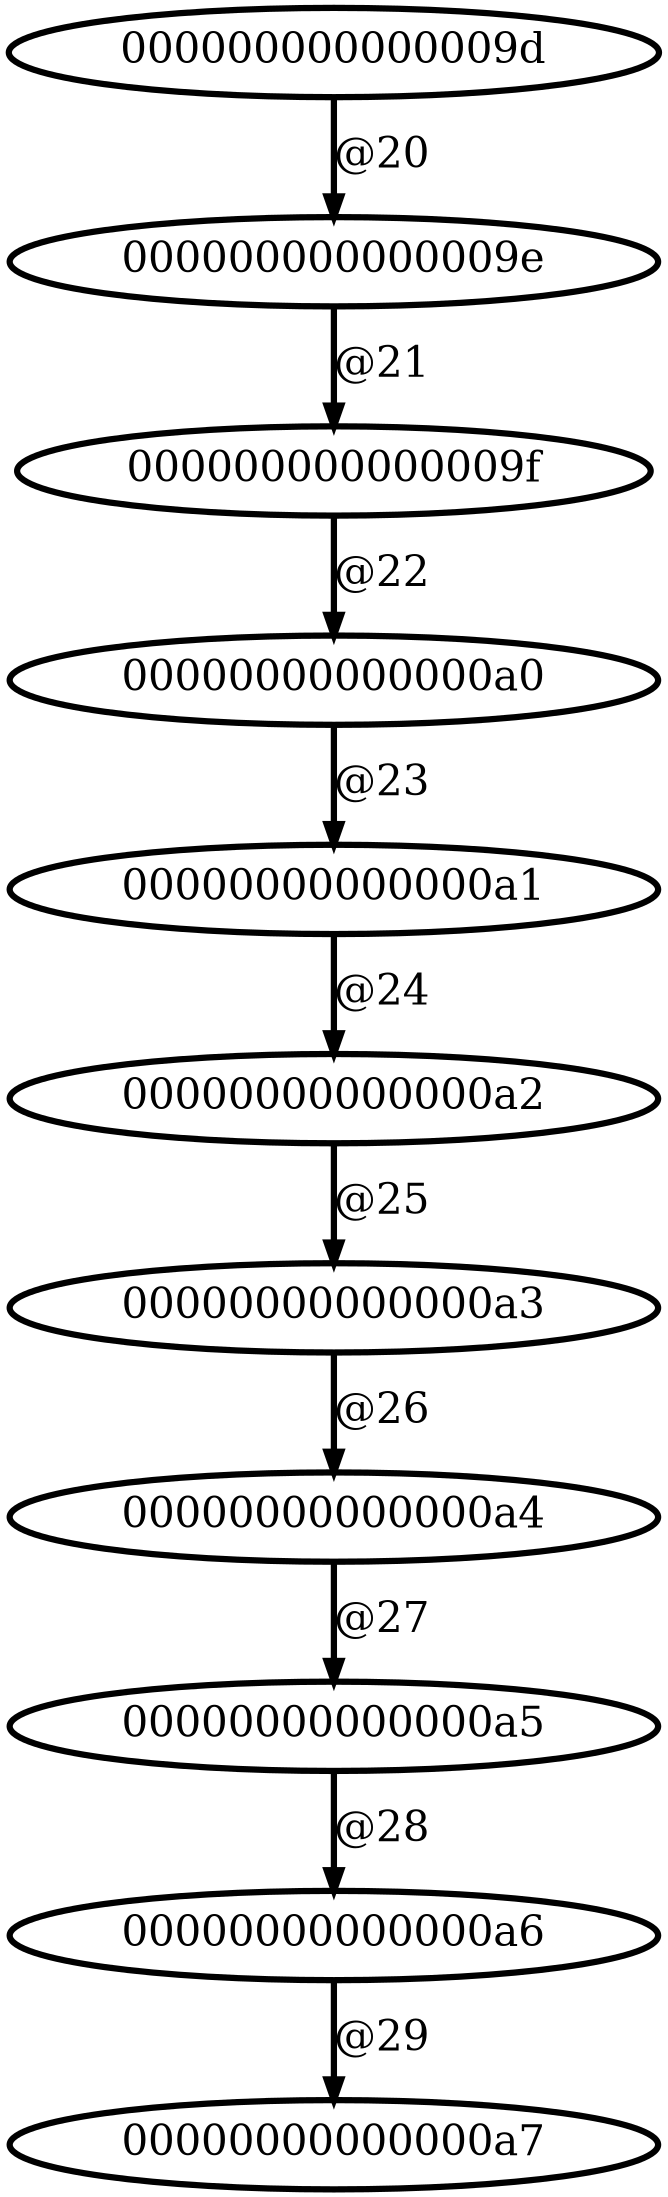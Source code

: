 digraph G {
        node [style=rounded, penwidth=3, fontsize=20, shape=oval];
        "000000000000009d" -> "000000000000009e" [label="@20", color=black,arrowsize=1,style=bold,penwidth=3,fontsize=20];
"000000000000009e" -> "000000000000009f" [label="@21", color=black,arrowsize=1,style=bold,penwidth=3,fontsize=20];
"000000000000009f" -> "00000000000000a0" [label="@22", color=black,arrowsize=1,style=bold,penwidth=3,fontsize=20];
"00000000000000a0" -> "00000000000000a1" [label="@23", color=black,arrowsize=1,style=bold,penwidth=3,fontsize=20];
"00000000000000a1" -> "00000000000000a2" [label="@24", color=black,arrowsize=1,style=bold,penwidth=3,fontsize=20];
"00000000000000a2" -> "00000000000000a3" [label="@25", color=black,arrowsize=1,style=bold,penwidth=3,fontsize=20];
"00000000000000a3" -> "00000000000000a4" [label="@26", color=black,arrowsize=1,style=bold,penwidth=3,fontsize=20];
"00000000000000a4" -> "00000000000000a5" [label="@27", color=black,arrowsize=1,style=bold,penwidth=3,fontsize=20];
"00000000000000a5" -> "00000000000000a6" [label="@28", color=black,arrowsize=1,style=bold,penwidth=3,fontsize=20];
"00000000000000a6" -> "00000000000000a7" [label="@29", color=black,arrowsize=1,style=bold,penwidth=3,fontsize=20];
}
